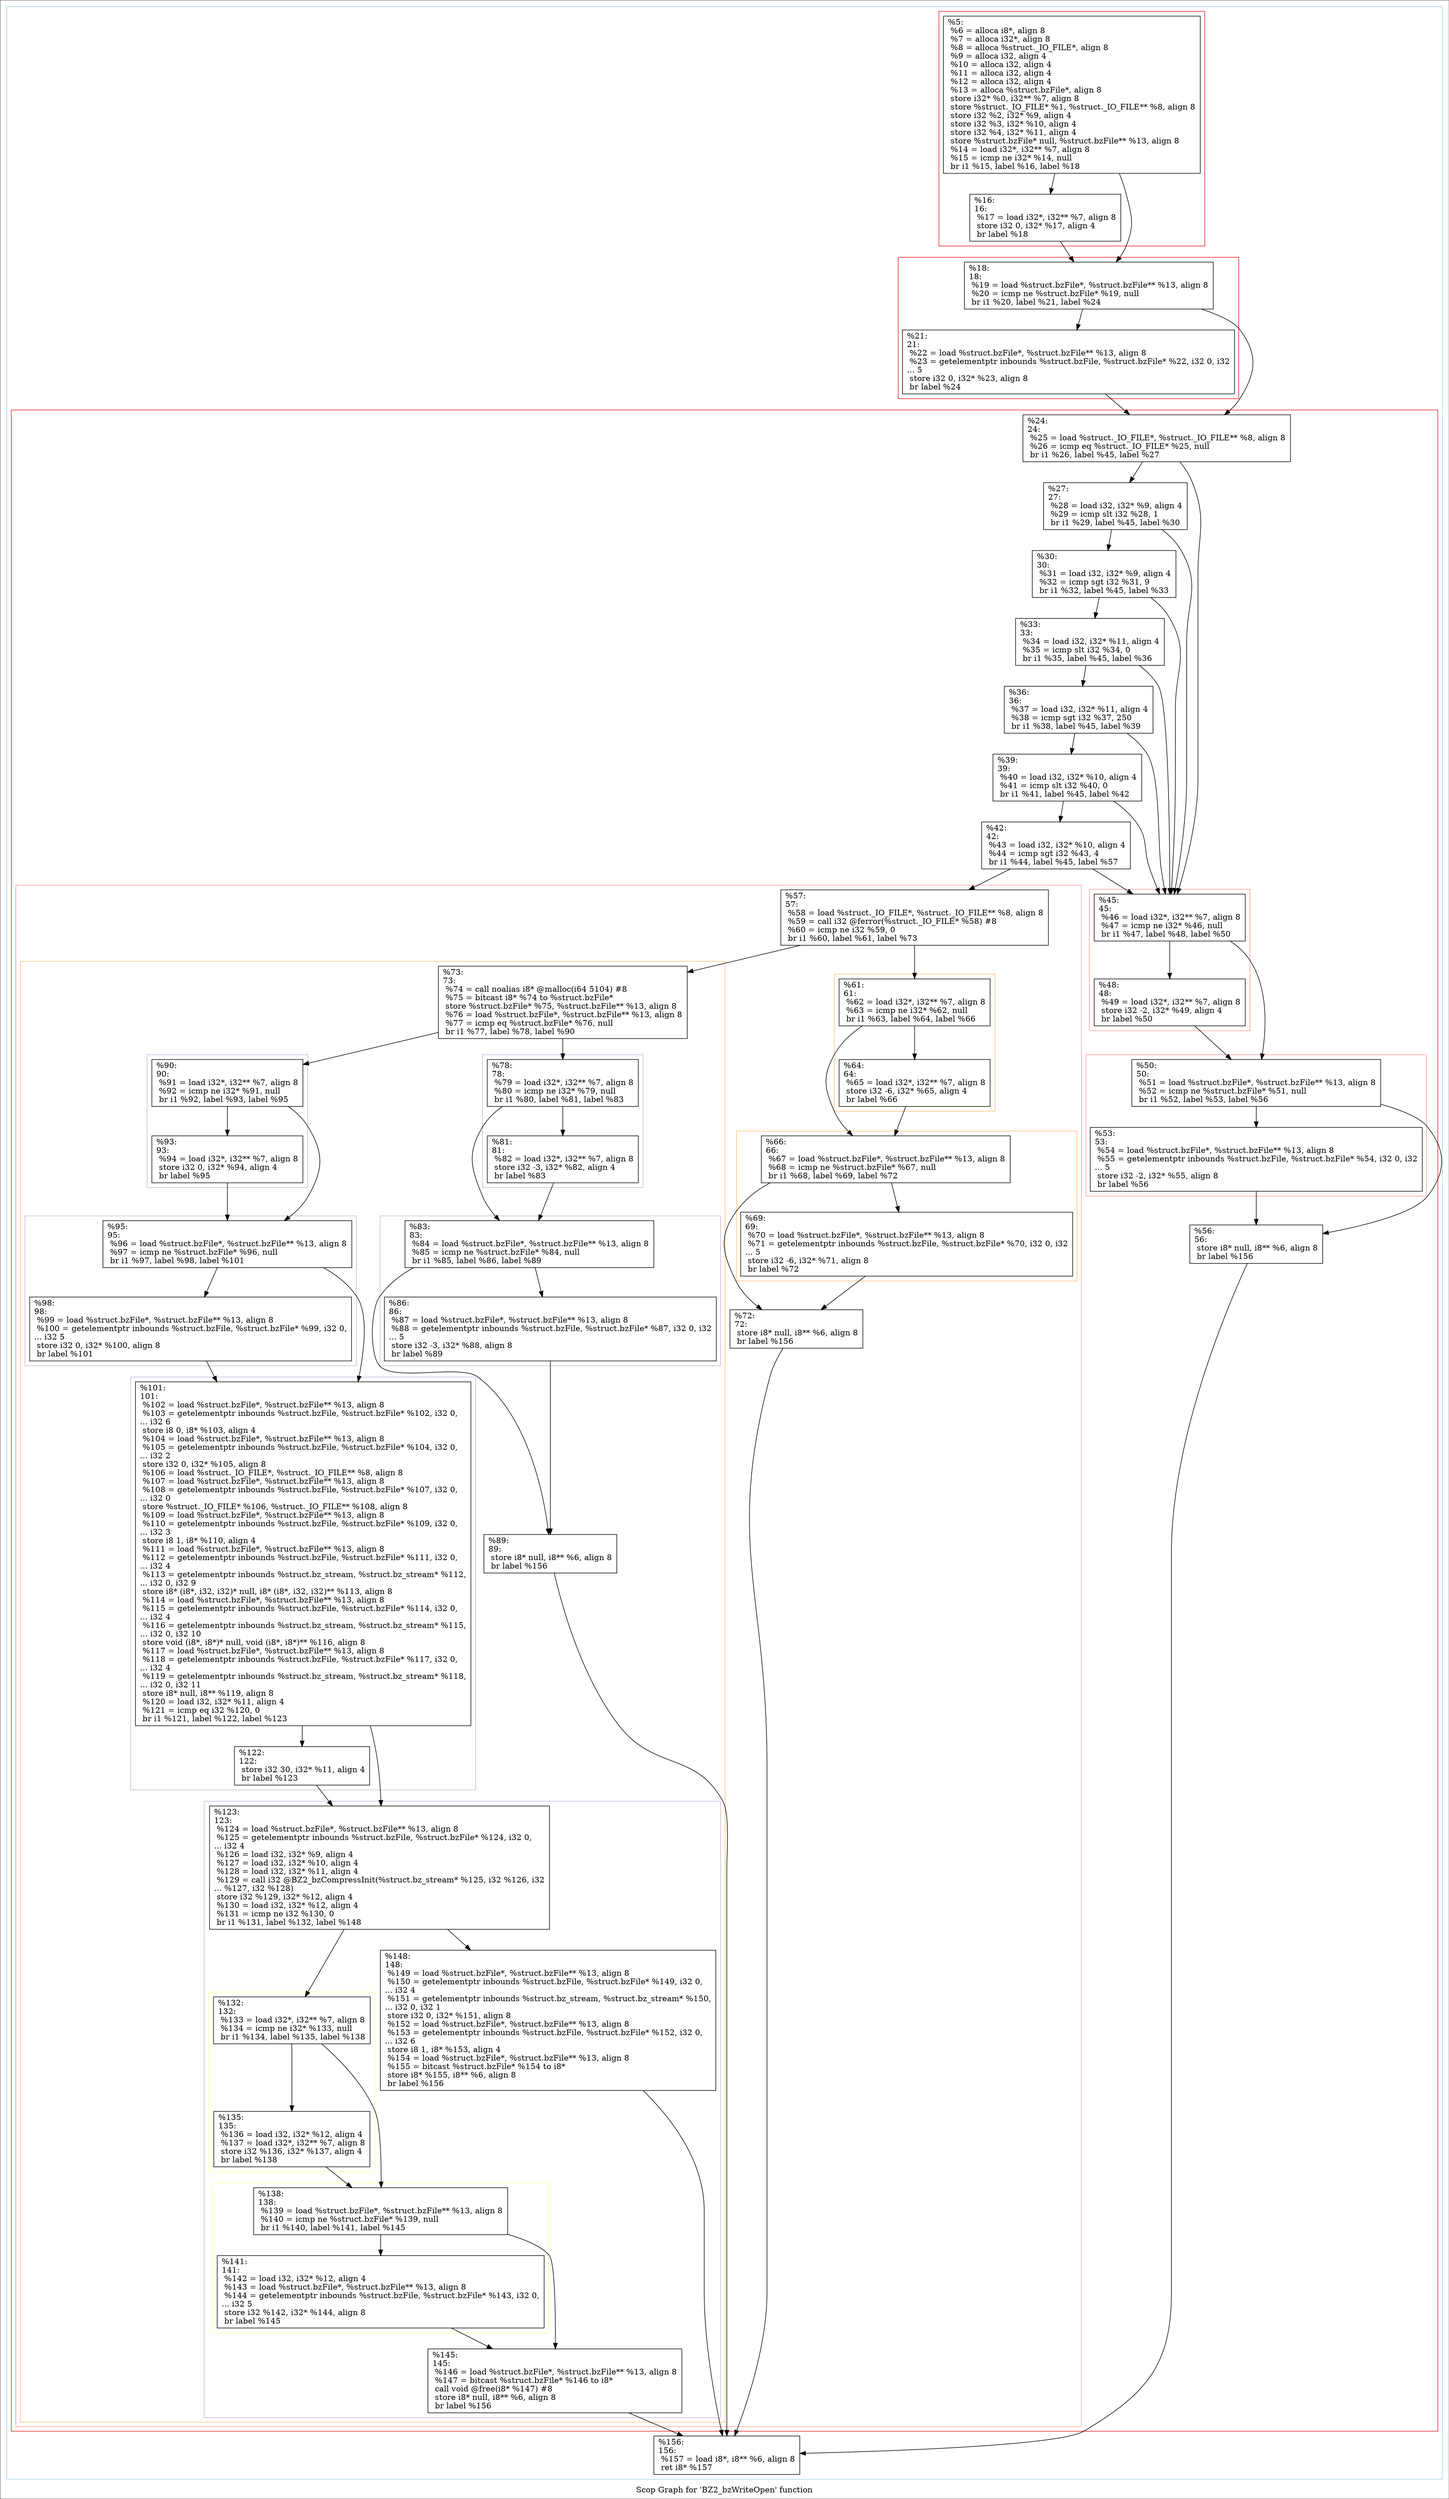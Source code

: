 digraph "Scop Graph for 'BZ2_bzWriteOpen' function" {
	label="Scop Graph for 'BZ2_bzWriteOpen' function";

	Node0x2841df0 [shape=record,label="{%5:\l  %6 = alloca i8*, align 8\l  %7 = alloca i32*, align 8\l  %8 = alloca %struct._IO_FILE*, align 8\l  %9 = alloca i32, align 4\l  %10 = alloca i32, align 4\l  %11 = alloca i32, align 4\l  %12 = alloca i32, align 4\l  %13 = alloca %struct.bzFile*, align 8\l  store i32* %0, i32** %7, align 8\l  store %struct._IO_FILE* %1, %struct._IO_FILE** %8, align 8\l  store i32 %2, i32* %9, align 4\l  store i32 %3, i32* %10, align 4\l  store i32 %4, i32* %11, align 4\l  store %struct.bzFile* null, %struct.bzFile** %13, align 8\l  %14 = load i32*, i32** %7, align 8\l  %15 = icmp ne i32* %14, null\l  br i1 %15, label %16, label %18\l}"];
	Node0x2841df0 -> Node0x2825340;
	Node0x2841df0 -> Node0x27d5f00;
	Node0x2825340 [shape=record,label="{%16:\l16:                                               \l  %17 = load i32*, i32** %7, align 8\l  store i32 0, i32* %17, align 4\l  br label %18\l}"];
	Node0x2825340 -> Node0x27d5f00;
	Node0x27d5f00 [shape=record,label="{%18:\l18:                                               \l  %19 = load %struct.bzFile*, %struct.bzFile** %13, align 8\l  %20 = icmp ne %struct.bzFile* %19, null\l  br i1 %20, label %21, label %24\l}"];
	Node0x27d5f00 -> Node0x2912a50;
	Node0x27d5f00 -> Node0x2886150;
	Node0x2912a50 [shape=record,label="{%21:\l21:                                               \l  %22 = load %struct.bzFile*, %struct.bzFile** %13, align 8\l  %23 = getelementptr inbounds %struct.bzFile, %struct.bzFile* %22, i32 0, i32\l... 5\l  store i32 0, i32* %23, align 8\l  br label %24\l}"];
	Node0x2912a50 -> Node0x2886150;
	Node0x2886150 [shape=record,label="{%24:\l24:                                               \l  %25 = load %struct._IO_FILE*, %struct._IO_FILE** %8, align 8\l  %26 = icmp eq %struct._IO_FILE* %25, null\l  br i1 %26, label %45, label %27\l}"];
	Node0x2886150 -> Node0x28e1780;
	Node0x2886150 -> Node0x28cdd00;
	Node0x28e1780 [shape=record,label="{%45:\l45:                                               \l  %46 = load i32*, i32** %7, align 8\l  %47 = icmp ne i32* %46, null\l  br i1 %47, label %48, label %50\l}"];
	Node0x28e1780 -> Node0x27a6fb0;
	Node0x28e1780 -> Node0x27e6ec0;
	Node0x27a6fb0 [shape=record,label="{%48:\l48:                                               \l  %49 = load i32*, i32** %7, align 8\l  store i32 -2, i32* %49, align 4\l  br label %50\l}"];
	Node0x27a6fb0 -> Node0x27e6ec0;
	Node0x27e6ec0 [shape=record,label="{%50:\l50:                                               \l  %51 = load %struct.bzFile*, %struct.bzFile** %13, align 8\l  %52 = icmp ne %struct.bzFile* %51, null\l  br i1 %52, label %53, label %56\l}"];
	Node0x27e6ec0 -> Node0x268a010;
	Node0x27e6ec0 -> Node0x28e15a0;
	Node0x268a010 [shape=record,label="{%53:\l53:                                               \l  %54 = load %struct.bzFile*, %struct.bzFile** %13, align 8\l  %55 = getelementptr inbounds %struct.bzFile, %struct.bzFile* %54, i32 0, i32\l... 5\l  store i32 -2, i32* %55, align 8\l  br label %56\l}"];
	Node0x268a010 -> Node0x28e15a0;
	Node0x28e15a0 [shape=record,label="{%56:\l56:                                               \l  store i8* null, i8** %6, align 8\l  br label %156\l}"];
	Node0x28e15a0 -> Node0x28e05a0;
	Node0x28e05a0 [shape=record,label="{%156:\l156:                                              \l  %157 = load i8*, i8** %6, align 8\l  ret i8* %157\l}"];
	Node0x28cdd00 [shape=record,label="{%27:\l27:                                               \l  %28 = load i32, i32* %9, align 4\l  %29 = icmp slt i32 %28, 1\l  br i1 %29, label %45, label %30\l}"];
	Node0x28cdd00 -> Node0x28e1780;
	Node0x28cdd00 -> Node0x2832e20;
	Node0x2832e20 [shape=record,label="{%30:\l30:                                               \l  %31 = load i32, i32* %9, align 4\l  %32 = icmp sgt i32 %31, 9\l  br i1 %32, label %45, label %33\l}"];
	Node0x2832e20 -> Node0x28e1780;
	Node0x2832e20 -> Node0x284c7f0;
	Node0x284c7f0 [shape=record,label="{%33:\l33:                                               \l  %34 = load i32, i32* %11, align 4\l  %35 = icmp slt i32 %34, 0\l  br i1 %35, label %45, label %36\l}"];
	Node0x284c7f0 -> Node0x28e1780;
	Node0x284c7f0 -> Node0x2782b60;
	Node0x2782b60 [shape=record,label="{%36:\l36:                                               \l  %37 = load i32, i32* %11, align 4\l  %38 = icmp sgt i32 %37, 250\l  br i1 %38, label %45, label %39\l}"];
	Node0x2782b60 -> Node0x28e1780;
	Node0x2782b60 -> Node0x26505f0;
	Node0x26505f0 [shape=record,label="{%39:\l39:                                               \l  %40 = load i32, i32* %10, align 4\l  %41 = icmp slt i32 %40, 0\l  br i1 %41, label %45, label %42\l}"];
	Node0x26505f0 -> Node0x28e1780;
	Node0x26505f0 -> Node0x2820930;
	Node0x2820930 [shape=record,label="{%42:\l42:                                               \l  %43 = load i32, i32* %10, align 4\l  %44 = icmp sgt i32 %43, 4\l  br i1 %44, label %45, label %57\l}"];
	Node0x2820930 -> Node0x28e1780;
	Node0x2820930 -> Node0x27fcd70;
	Node0x27fcd70 [shape=record,label="{%57:\l57:                                               \l  %58 = load %struct._IO_FILE*, %struct._IO_FILE** %8, align 8\l  %59 = call i32 @ferror(%struct._IO_FILE* %58) #8\l  %60 = icmp ne i32 %59, 0\l  br i1 %60, label %61, label %73\l}"];
	Node0x27fcd70 -> Node0x28d62b0;
	Node0x27fcd70 -> Node0x280dea0;
	Node0x28d62b0 [shape=record,label="{%61:\l61:                                               \l  %62 = load i32*, i32** %7, align 8\l  %63 = icmp ne i32* %62, null\l  br i1 %63, label %64, label %66\l}"];
	Node0x28d62b0 -> Node0x2810c80;
	Node0x28d62b0 -> Node0x2814e90;
	Node0x2810c80 [shape=record,label="{%64:\l64:                                               \l  %65 = load i32*, i32** %7, align 8\l  store i32 -6, i32* %65, align 4\l  br label %66\l}"];
	Node0x2810c80 -> Node0x2814e90;
	Node0x2814e90 [shape=record,label="{%66:\l66:                                               \l  %67 = load %struct.bzFile*, %struct.bzFile** %13, align 8\l  %68 = icmp ne %struct.bzFile* %67, null\l  br i1 %68, label %69, label %72\l}"];
	Node0x2814e90 -> Node0x2815a80;
	Node0x2814e90 -> Node0x27f5bb0;
	Node0x2815a80 [shape=record,label="{%69:\l69:                                               \l  %70 = load %struct.bzFile*, %struct.bzFile** %13, align 8\l  %71 = getelementptr inbounds %struct.bzFile, %struct.bzFile* %70, i32 0, i32\l... 5\l  store i32 -6, i32* %71, align 8\l  br label %72\l}"];
	Node0x2815a80 -> Node0x27f5bb0;
	Node0x27f5bb0 [shape=record,label="{%72:\l72:                                               \l  store i8* null, i8** %6, align 8\l  br label %156\l}"];
	Node0x27f5bb0 -> Node0x28e05a0;
	Node0x280dea0 [shape=record,label="{%73:\l73:                                               \l  %74 = call noalias i8* @malloc(i64 5104) #8\l  %75 = bitcast i8* %74 to %struct.bzFile*\l  store %struct.bzFile* %75, %struct.bzFile** %13, align 8\l  %76 = load %struct.bzFile*, %struct.bzFile** %13, align 8\l  %77 = icmp eq %struct.bzFile* %76, null\l  br i1 %77, label %78, label %90\l}"];
	Node0x280dea0 -> Node0x27cca40;
	Node0x280dea0 -> Node0x2798fa0;
	Node0x27cca40 [shape=record,label="{%78:\l78:                                               \l  %79 = load i32*, i32** %7, align 8\l  %80 = icmp ne i32* %79, null\l  br i1 %80, label %81, label %83\l}"];
	Node0x27cca40 -> Node0x256f1b0;
	Node0x27cca40 -> Node0x2824840;
	Node0x256f1b0 [shape=record,label="{%81:\l81:                                               \l  %82 = load i32*, i32** %7, align 8\l  store i32 -3, i32* %82, align 4\l  br label %83\l}"];
	Node0x256f1b0 -> Node0x2824840;
	Node0x2824840 [shape=record,label="{%83:\l83:                                               \l  %84 = load %struct.bzFile*, %struct.bzFile** %13, align 8\l  %85 = icmp ne %struct.bzFile* %84, null\l  br i1 %85, label %86, label %89\l}"];
	Node0x2824840 -> Node0x258e8d0;
	Node0x2824840 -> Node0x28ca190;
	Node0x258e8d0 [shape=record,label="{%86:\l86:                                               \l  %87 = load %struct.bzFile*, %struct.bzFile** %13, align 8\l  %88 = getelementptr inbounds %struct.bzFile, %struct.bzFile* %87, i32 0, i32\l... 5\l  store i32 -3, i32* %88, align 8\l  br label %89\l}"];
	Node0x258e8d0 -> Node0x28ca190;
	Node0x28ca190 [shape=record,label="{%89:\l89:                                               \l  store i8* null, i8** %6, align 8\l  br label %156\l}"];
	Node0x28ca190 -> Node0x28e05a0;
	Node0x2798fa0 [shape=record,label="{%90:\l90:                                               \l  %91 = load i32*, i32** %7, align 8\l  %92 = icmp ne i32* %91, null\l  br i1 %92, label %93, label %95\l}"];
	Node0x2798fa0 -> Node0x26a2090;
	Node0x2798fa0 -> Node0x27ccb90;
	Node0x26a2090 [shape=record,label="{%93:\l93:                                               \l  %94 = load i32*, i32** %7, align 8\l  store i32 0, i32* %94, align 4\l  br label %95\l}"];
	Node0x26a2090 -> Node0x27ccb90;
	Node0x27ccb90 [shape=record,label="{%95:\l95:                                               \l  %96 = load %struct.bzFile*, %struct.bzFile** %13, align 8\l  %97 = icmp ne %struct.bzFile* %96, null\l  br i1 %97, label %98, label %101\l}"];
	Node0x27ccb90 -> Node0x28146d0;
	Node0x27ccb90 -> Node0x2805ac0;
	Node0x28146d0 [shape=record,label="{%98:\l98:                                               \l  %99 = load %struct.bzFile*, %struct.bzFile** %13, align 8\l  %100 = getelementptr inbounds %struct.bzFile, %struct.bzFile* %99, i32 0,\l... i32 5\l  store i32 0, i32* %100, align 8\l  br label %101\l}"];
	Node0x28146d0 -> Node0x2805ac0;
	Node0x2805ac0 [shape=record,label="{%101:\l101:                                              \l  %102 = load %struct.bzFile*, %struct.bzFile** %13, align 8\l  %103 = getelementptr inbounds %struct.bzFile, %struct.bzFile* %102, i32 0,\l... i32 6\l  store i8 0, i8* %103, align 4\l  %104 = load %struct.bzFile*, %struct.bzFile** %13, align 8\l  %105 = getelementptr inbounds %struct.bzFile, %struct.bzFile* %104, i32 0,\l... i32 2\l  store i32 0, i32* %105, align 8\l  %106 = load %struct._IO_FILE*, %struct._IO_FILE** %8, align 8\l  %107 = load %struct.bzFile*, %struct.bzFile** %13, align 8\l  %108 = getelementptr inbounds %struct.bzFile, %struct.bzFile* %107, i32 0,\l... i32 0\l  store %struct._IO_FILE* %106, %struct._IO_FILE** %108, align 8\l  %109 = load %struct.bzFile*, %struct.bzFile** %13, align 8\l  %110 = getelementptr inbounds %struct.bzFile, %struct.bzFile* %109, i32 0,\l... i32 3\l  store i8 1, i8* %110, align 4\l  %111 = load %struct.bzFile*, %struct.bzFile** %13, align 8\l  %112 = getelementptr inbounds %struct.bzFile, %struct.bzFile* %111, i32 0,\l... i32 4\l  %113 = getelementptr inbounds %struct.bz_stream, %struct.bz_stream* %112,\l... i32 0, i32 9\l  store i8* (i8*, i32, i32)* null, i8* (i8*, i32, i32)** %113, align 8\l  %114 = load %struct.bzFile*, %struct.bzFile** %13, align 8\l  %115 = getelementptr inbounds %struct.bzFile, %struct.bzFile* %114, i32 0,\l... i32 4\l  %116 = getelementptr inbounds %struct.bz_stream, %struct.bz_stream* %115,\l... i32 0, i32 10\l  store void (i8*, i8*)* null, void (i8*, i8*)** %116, align 8\l  %117 = load %struct.bzFile*, %struct.bzFile** %13, align 8\l  %118 = getelementptr inbounds %struct.bzFile, %struct.bzFile* %117, i32 0,\l... i32 4\l  %119 = getelementptr inbounds %struct.bz_stream, %struct.bz_stream* %118,\l... i32 0, i32 11\l  store i8* null, i8** %119, align 8\l  %120 = load i32, i32* %11, align 4\l  %121 = icmp eq i32 %120, 0\l  br i1 %121, label %122, label %123\l}"];
	Node0x2805ac0 -> Node0x281f780;
	Node0x2805ac0 -> Node0x28dffe0;
	Node0x281f780 [shape=record,label="{%122:\l122:                                              \l  store i32 30, i32* %11, align 4\l  br label %123\l}"];
	Node0x281f780 -> Node0x28dffe0;
	Node0x28dffe0 [shape=record,label="{%123:\l123:                                              \l  %124 = load %struct.bzFile*, %struct.bzFile** %13, align 8\l  %125 = getelementptr inbounds %struct.bzFile, %struct.bzFile* %124, i32 0,\l... i32 4\l  %126 = load i32, i32* %9, align 4\l  %127 = load i32, i32* %10, align 4\l  %128 = load i32, i32* %11, align 4\l  %129 = call i32 @BZ2_bzCompressInit(%struct.bz_stream* %125, i32 %126, i32\l... %127, i32 %128)\l  store i32 %129, i32* %12, align 4\l  %130 = load i32, i32* %12, align 4\l  %131 = icmp ne i32 %130, 0\l  br i1 %131, label %132, label %148\l}"];
	Node0x28dffe0 -> Node0x2842f70;
	Node0x28dffe0 -> Node0x2813380;
	Node0x2842f70 [shape=record,label="{%132:\l132:                                              \l  %133 = load i32*, i32** %7, align 8\l  %134 = icmp ne i32* %133, null\l  br i1 %134, label %135, label %138\l}"];
	Node0x2842f70 -> Node0x284fcf0;
	Node0x2842f70 -> Node0x2842bd0;
	Node0x284fcf0 [shape=record,label="{%135:\l135:                                              \l  %136 = load i32, i32* %12, align 4\l  %137 = load i32*, i32** %7, align 8\l  store i32 %136, i32* %137, align 4\l  br label %138\l}"];
	Node0x284fcf0 -> Node0x2842bd0;
	Node0x2842bd0 [shape=record,label="{%138:\l138:                                              \l  %139 = load %struct.bzFile*, %struct.bzFile** %13, align 8\l  %140 = icmp ne %struct.bzFile* %139, null\l  br i1 %140, label %141, label %145\l}"];
	Node0x2842bd0 -> Node0x28cd4a0;
	Node0x2842bd0 -> Node0x27c9d50;
	Node0x28cd4a0 [shape=record,label="{%141:\l141:                                              \l  %142 = load i32, i32* %12, align 4\l  %143 = load %struct.bzFile*, %struct.bzFile** %13, align 8\l  %144 = getelementptr inbounds %struct.bzFile, %struct.bzFile* %143, i32 0,\l... i32 5\l  store i32 %142, i32* %144, align 8\l  br label %145\l}"];
	Node0x28cd4a0 -> Node0x27c9d50;
	Node0x27c9d50 [shape=record,label="{%145:\l145:                                              \l  %146 = load %struct.bzFile*, %struct.bzFile** %13, align 8\l  %147 = bitcast %struct.bzFile* %146 to i8*\l  call void @free(i8* %147) #8\l  store i8* null, i8** %6, align 8\l  br label %156\l}"];
	Node0x27c9d50 -> Node0x28e05a0;
	Node0x2813380 [shape=record,label="{%148:\l148:                                              \l  %149 = load %struct.bzFile*, %struct.bzFile** %13, align 8\l  %150 = getelementptr inbounds %struct.bzFile, %struct.bzFile* %149, i32 0,\l... i32 4\l  %151 = getelementptr inbounds %struct.bz_stream, %struct.bz_stream* %150,\l... i32 0, i32 1\l  store i32 0, i32* %151, align 8\l  %152 = load %struct.bzFile*, %struct.bzFile** %13, align 8\l  %153 = getelementptr inbounds %struct.bzFile, %struct.bzFile* %152, i32 0,\l... i32 6\l  store i8 1, i8* %153, align 4\l  %154 = load %struct.bzFile*, %struct.bzFile** %13, align 8\l  %155 = bitcast %struct.bzFile* %154 to i8*\l  store i8* %155, i8** %6, align 8\l  br label %156\l}"];
	Node0x2813380 -> Node0x28e05a0;
	colorscheme = "paired12"
        subgraph cluster_0x2931ea0 {
          label = "";
          style = solid;
          color = 1
          subgraph cluster_0x29754a0 {
            label = "";
            style = solid;
            color = 6
            Node0x2841df0;
            Node0x2825340;
          }
          subgraph cluster_0x2975420 {
            label = "";
            style = solid;
            color = 6
            Node0x27d5f00;
            Node0x2912a50;
          }
          subgraph cluster_0x29753a0 {
            label = "";
            style = solid;
            color = 6
            subgraph cluster_0x254ba30 {
              label = "";
              style = solid;
              color = 5
              Node0x28e1780;
              Node0x27a6fb0;
            }
            subgraph cluster_0x2913440 {
              label = "";
              style = solid;
              color = 5
              Node0x27e6ec0;
              Node0x268a010;
            }
            subgraph cluster_0x28f0920 {
              label = "";
              style = solid;
              color = 5
              subgraph cluster_0x28ef750 {
                label = "";
                style = solid;
                color = 7
                Node0x28d62b0;
                Node0x2810c80;
              }
              subgraph cluster_0x2925610 {
                label = "";
                style = solid;
                color = 7
                Node0x2814e90;
                Node0x2815a80;
              }
              subgraph cluster_0x28f08a0 {
                label = "";
                style = solid;
                color = 7
                subgraph cluster_0x2925940 {
                  label = "";
                  style = solid;
                  color = 9
                  Node0x27cca40;
                  Node0x256f1b0;
                }
                subgraph cluster_0x28ee5d0 {
                  label = "";
                  style = solid;
                  color = 9
                  Node0x2824840;
                  Node0x258e8d0;
                }
                subgraph cluster_0x29752a0 {
                  label = "";
                  style = solid;
                  color = 9
                  Node0x2798fa0;
                  Node0x26a2090;
                }
                subgraph cluster_0x2975220 {
                  label = "";
                  style = solid;
                  color = 9
                  Node0x27ccb90;
                  Node0x28146d0;
                }
                subgraph cluster_0x258c2e0 {
                  label = "";
                  style = solid;
                  color = 9
                  Node0x2805ac0;
                  Node0x281f780;
                }
                subgraph cluster_0x258c260 {
                  label = "";
                  style = solid;
                  color = 9
                  subgraph cluster_0x2925000 {
                    label = "";
                    style = solid;
                    color = 11
                    Node0x2842f70;
                    Node0x284fcf0;
                  }
                  subgraph cluster_0x2924f80 {
                    label = "";
                    style = solid;
                    color = 11
                    Node0x2842bd0;
                    Node0x28cd4a0;
                  }
                  Node0x28dffe0;
                  Node0x27c9d50;
                  Node0x2813380;
                }
                Node0x280dea0;
                Node0x28ca190;
              }
              Node0x27fcd70;
              Node0x27f5bb0;
            }
            Node0x2886150;
            Node0x28e15a0;
            Node0x28cdd00;
            Node0x2832e20;
            Node0x284c7f0;
            Node0x2782b60;
            Node0x26505f0;
            Node0x2820930;
          }
          Node0x28e05a0;
        }
}

